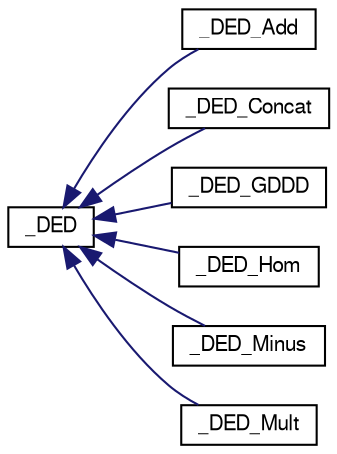 digraph "Graphical Class Hierarchy"
{
  edge [fontname="FreeSans",fontsize="10",labelfontname="FreeSans",labelfontsize="10"];
  node [fontname="FreeSans",fontsize="10",shape=record];
  rankdir="LR";
  Node1 [label="_DED",height=0.2,width=0.4,color="black", fillcolor="white", style="filled",URL="$class__DED.html"];
  Node1 -> Node2 [dir="back",color="midnightblue",fontsize="10",style="solid",fontname="FreeSans"];
  Node2 [label="_DED_Add",height=0.2,width=0.4,color="black", fillcolor="white", style="filled",URL="$class__DED__Add.html"];
  Node1 -> Node3 [dir="back",color="midnightblue",fontsize="10",style="solid",fontname="FreeSans"];
  Node3 [label="_DED_Concat",height=0.2,width=0.4,color="black", fillcolor="white", style="filled",URL="$class__DED__Concat.html"];
  Node1 -> Node4 [dir="back",color="midnightblue",fontsize="10",style="solid",fontname="FreeSans"];
  Node4 [label="_DED_GDDD",height=0.2,width=0.4,color="black", fillcolor="white", style="filled",URL="$class__DED__GDDD.html"];
  Node1 -> Node5 [dir="back",color="midnightblue",fontsize="10",style="solid",fontname="FreeSans"];
  Node5 [label="_DED_Hom",height=0.2,width=0.4,color="black", fillcolor="white", style="filled",URL="$class__DED__Hom.html"];
  Node1 -> Node6 [dir="back",color="midnightblue",fontsize="10",style="solid",fontname="FreeSans"];
  Node6 [label="_DED_Minus",height=0.2,width=0.4,color="black", fillcolor="white", style="filled",URL="$class__DED__Minus.html"];
  Node1 -> Node7 [dir="back",color="midnightblue",fontsize="10",style="solid",fontname="FreeSans"];
  Node7 [label="_DED_Mult",height=0.2,width=0.4,color="black", fillcolor="white", style="filled",URL="$class__DED__Mult.html"];
}
